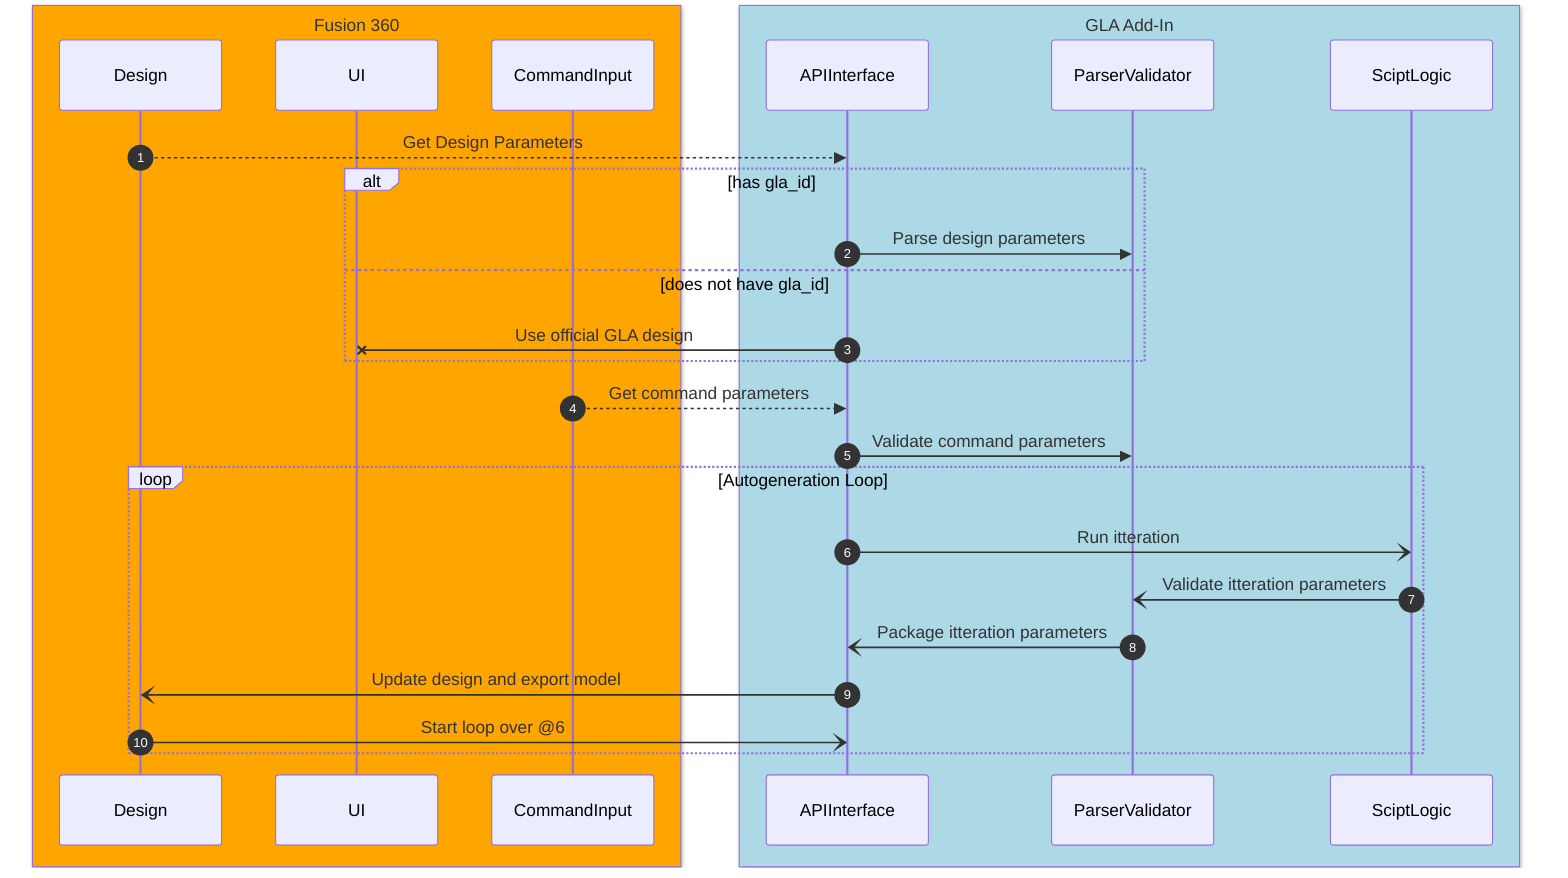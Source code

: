 sequenceDiagram
    autonumber
    box Orange Fusion 360
    participant Design
    participant UI
    participant CommandInput
    end
    box LightBlue GLA Add-In
    participant APIInterface
    participant ParserValidator
    participant SciptLogic
    end
    Design-->>APIInterface: Get Design Parameters
    alt has gla_id
        APIInterface->>ParserValidator: Parse design parameters
    else does not have gla_id
        APIInterface-xUI: Use official GLA design
    end
    CommandInput-->>APIInterface: Get command parameters
    APIInterface->>ParserValidator: Validate command parameters
    loop Autogeneration Loop
        APIInterface-)SciptLogic: Run itteration
        SciptLogic-)ParserValidator: Validate itteration parameters
        ParserValidator-)APIInterface: Package itteration parameters
        APIInterface-)Design: Update design and export model
        Design-)APIInterface: Start loop over @6
    end